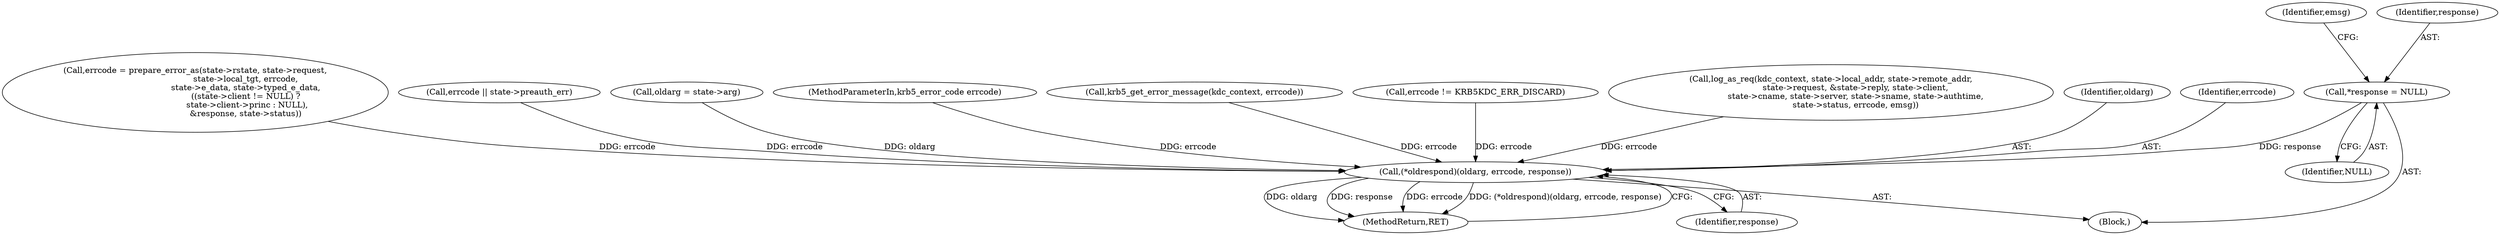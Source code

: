 digraph "0_krb5_ffb35baac6981f9e8914f8f3bffd37f284b85970@pointer" {
"1000124" [label="(Call,*response = NULL)"];
"1001162" [label="(Call,(*oldrespond)(oldarg, errcode, response))"];
"1000924" [label="(Call,errcode = prepare_error_as(state->rstate, state->request,\n                                       state->local_tgt, errcode,\n                                       state->e_data, state->typed_e_data,\n                                       ((state->client != NULL) ?\n                                        state->client->princ : NULL),\n                                       &response, state->status))"];
"1000126" [label="(Identifier,NULL)"];
"1000820" [label="(Call,errcode || state->preauth_err)"];
"1001162" [label="(Call,(*oldrespond)(oldarg, errcode, response))"];
"1000129" [label="(Identifier,emsg)"];
"1000125" [label="(Identifier,response)"];
"1000156" [label="(Call,oldarg = state->arg)"];
"1000116" [label="(MethodParameterIn,krb5_error_code errcode)"];
"1000844" [label="(Call,krb5_get_error_message(kdc_context, errcode))"];
"1001166" [label="(MethodReturn,RET)"];
"1000906" [label="(Call,errcode != KRB5KDC_ERR_DISCARD)"];
"1000852" [label="(Call,log_as_req(kdc_context, state->local_addr, state->remote_addr,\n                   state->request, &state->reply, state->client,\n                   state->cname, state->server, state->sname, state->authtime,\n                   state->status, errcode, emsg))"];
"1001163" [label="(Identifier,oldarg)"];
"1001165" [label="(Identifier,response)"];
"1000124" [label="(Call,*response = NULL)"];
"1000117" [label="(Block,)"];
"1001164" [label="(Identifier,errcode)"];
"1000124" -> "1000117"  [label="AST: "];
"1000124" -> "1000126"  [label="CFG: "];
"1000125" -> "1000124"  [label="AST: "];
"1000126" -> "1000124"  [label="AST: "];
"1000129" -> "1000124"  [label="CFG: "];
"1000124" -> "1001162"  [label="DDG: response"];
"1001162" -> "1000117"  [label="AST: "];
"1001162" -> "1001165"  [label="CFG: "];
"1001163" -> "1001162"  [label="AST: "];
"1001164" -> "1001162"  [label="AST: "];
"1001165" -> "1001162"  [label="AST: "];
"1001166" -> "1001162"  [label="CFG: "];
"1001162" -> "1001166"  [label="DDG: oldarg"];
"1001162" -> "1001166"  [label="DDG: response"];
"1001162" -> "1001166"  [label="DDG: errcode"];
"1001162" -> "1001166"  [label="DDG: (*oldrespond)(oldarg, errcode, response)"];
"1000156" -> "1001162"  [label="DDG: oldarg"];
"1000924" -> "1001162"  [label="DDG: errcode"];
"1000852" -> "1001162"  [label="DDG: errcode"];
"1000906" -> "1001162"  [label="DDG: errcode"];
"1000844" -> "1001162"  [label="DDG: errcode"];
"1000820" -> "1001162"  [label="DDG: errcode"];
"1000116" -> "1001162"  [label="DDG: errcode"];
}
